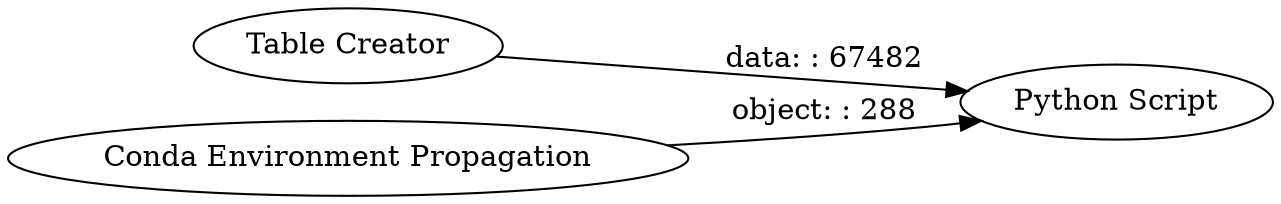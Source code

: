 digraph {
	"5128876237714041307_1" [label="Table Creator"]
	"5128876237714041307_241" [label="Conda Environment Propagation"]
	"5128876237714041307_240" [label="Python Script"]
	"5128876237714041307_1" -> "5128876237714041307_240" [label="data: : 67482"]
	"5128876237714041307_241" -> "5128876237714041307_240" [label="object: : 288"]
	rankdir=LR
}
